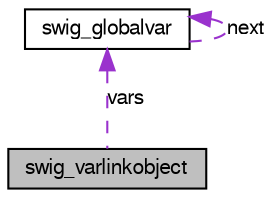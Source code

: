 digraph G
{
  bgcolor="transparent";
  edge [fontname="FreeSans",fontsize=10,labelfontname="FreeSans",labelfontsize=10];
  node [fontname="FreeSans",fontsize=10,shape=record];
  Node1 [label="swig_varlinkobject",height=0.2,width=0.4,color="black", fillcolor="grey75", style="filled" fontcolor="black"];
  Node2 -> Node1 [dir=back,color="darkorchid3",fontsize=10,style="dashed",label="vars"];
  Node2 [label="swig_globalvar",height=0.2,width=0.4,color="black",URL="$structswig__globalvar.html"];
  Node2 -> Node2 [dir=back,color="darkorchid3",fontsize=10,style="dashed",label="next"];
}
